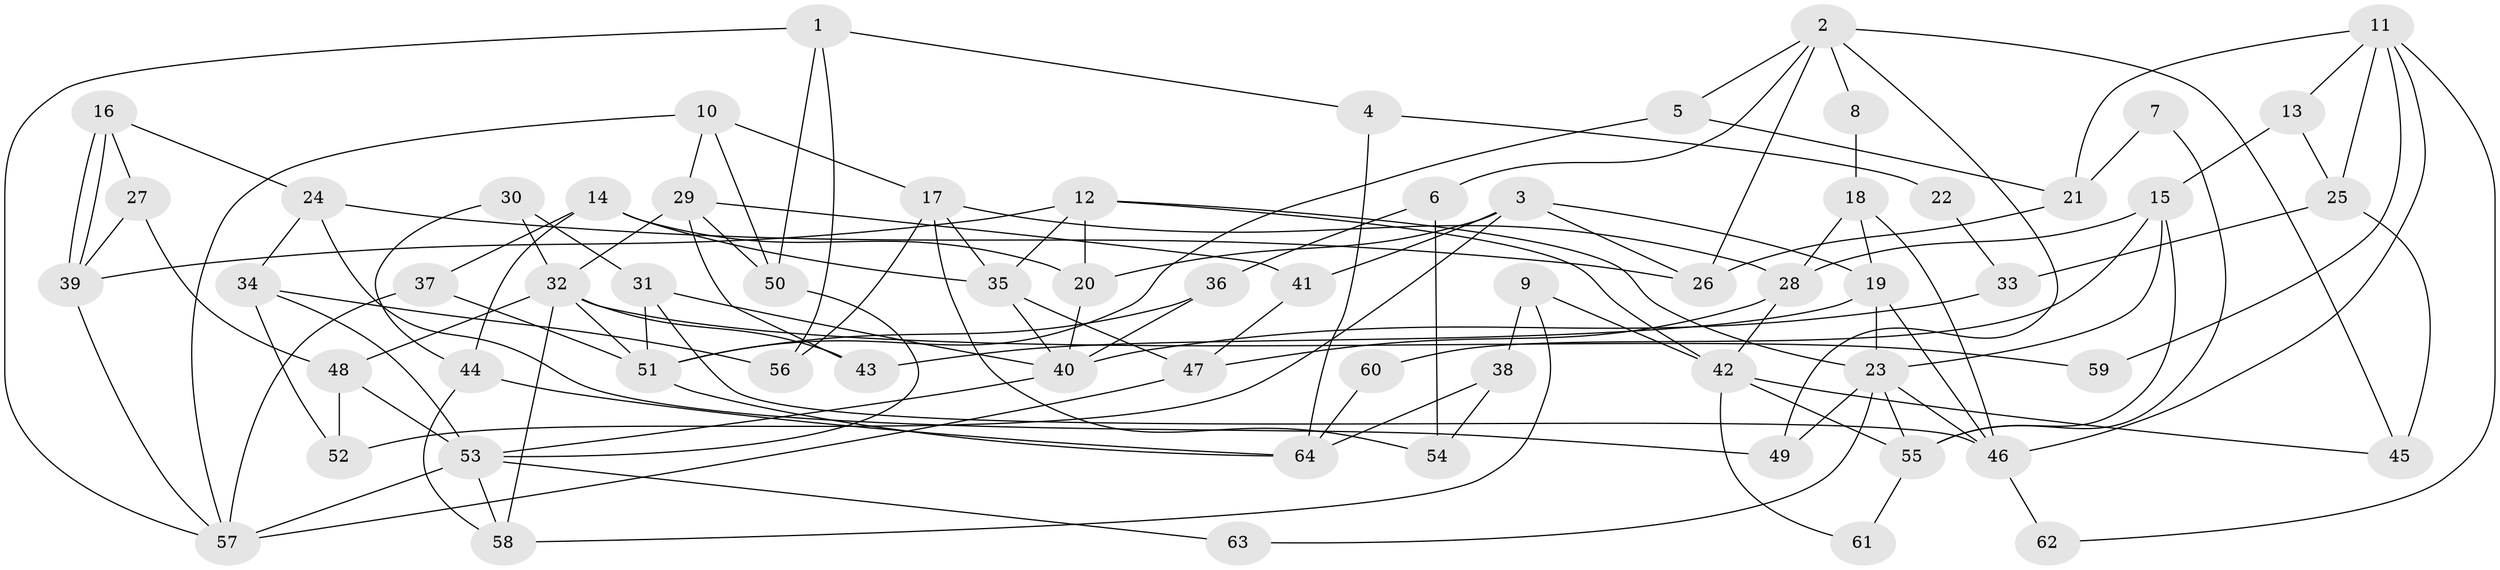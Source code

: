 // Generated by graph-tools (version 1.1) at 2025/02/03/09/25 03:02:04]
// undirected, 64 vertices, 128 edges
graph export_dot {
graph [start="1"]
  node [color=gray90,style=filled];
  1;
  2;
  3;
  4;
  5;
  6;
  7;
  8;
  9;
  10;
  11;
  12;
  13;
  14;
  15;
  16;
  17;
  18;
  19;
  20;
  21;
  22;
  23;
  24;
  25;
  26;
  27;
  28;
  29;
  30;
  31;
  32;
  33;
  34;
  35;
  36;
  37;
  38;
  39;
  40;
  41;
  42;
  43;
  44;
  45;
  46;
  47;
  48;
  49;
  50;
  51;
  52;
  53;
  54;
  55;
  56;
  57;
  58;
  59;
  60;
  61;
  62;
  63;
  64;
  1 -- 50;
  1 -- 57;
  1 -- 4;
  1 -- 56;
  2 -- 45;
  2 -- 49;
  2 -- 5;
  2 -- 6;
  2 -- 8;
  2 -- 26;
  3 -- 20;
  3 -- 52;
  3 -- 19;
  3 -- 26;
  3 -- 41;
  4 -- 64;
  4 -- 22;
  5 -- 51;
  5 -- 21;
  6 -- 54;
  6 -- 36;
  7 -- 21;
  7 -- 55;
  8 -- 18;
  9 -- 58;
  9 -- 42;
  9 -- 38;
  10 -- 17;
  10 -- 29;
  10 -- 50;
  10 -- 57;
  11 -- 21;
  11 -- 46;
  11 -- 13;
  11 -- 25;
  11 -- 59;
  11 -- 62;
  12 -- 39;
  12 -- 35;
  12 -- 20;
  12 -- 23;
  12 -- 42;
  13 -- 15;
  13 -- 25;
  14 -- 20;
  14 -- 44;
  14 -- 35;
  14 -- 37;
  15 -- 28;
  15 -- 23;
  15 -- 55;
  15 -- 60;
  16 -- 39;
  16 -- 39;
  16 -- 24;
  16 -- 27;
  17 -- 35;
  17 -- 28;
  17 -- 54;
  17 -- 56;
  18 -- 46;
  18 -- 19;
  18 -- 28;
  19 -- 43;
  19 -- 23;
  19 -- 46;
  20 -- 40;
  21 -- 26;
  22 -- 33;
  23 -- 46;
  23 -- 49;
  23 -- 55;
  23 -- 63;
  24 -- 26;
  24 -- 34;
  24 -- 49;
  25 -- 33;
  25 -- 45;
  27 -- 39;
  27 -- 48;
  28 -- 42;
  28 -- 47;
  29 -- 50;
  29 -- 41;
  29 -- 32;
  29 -- 43;
  30 -- 31;
  30 -- 32;
  30 -- 44;
  31 -- 40;
  31 -- 46;
  31 -- 51;
  32 -- 51;
  32 -- 43;
  32 -- 48;
  32 -- 58;
  32 -- 59;
  33 -- 40;
  34 -- 56;
  34 -- 53;
  34 -- 52;
  35 -- 47;
  35 -- 40;
  36 -- 40;
  36 -- 51;
  37 -- 51;
  37 -- 57;
  38 -- 64;
  38 -- 54;
  39 -- 57;
  40 -- 53;
  41 -- 47;
  42 -- 55;
  42 -- 45;
  42 -- 61;
  44 -- 58;
  44 -- 64;
  46 -- 62;
  47 -- 57;
  48 -- 52;
  48 -- 53;
  50 -- 53;
  51 -- 64;
  53 -- 57;
  53 -- 58;
  53 -- 63;
  55 -- 61;
  60 -- 64;
}

